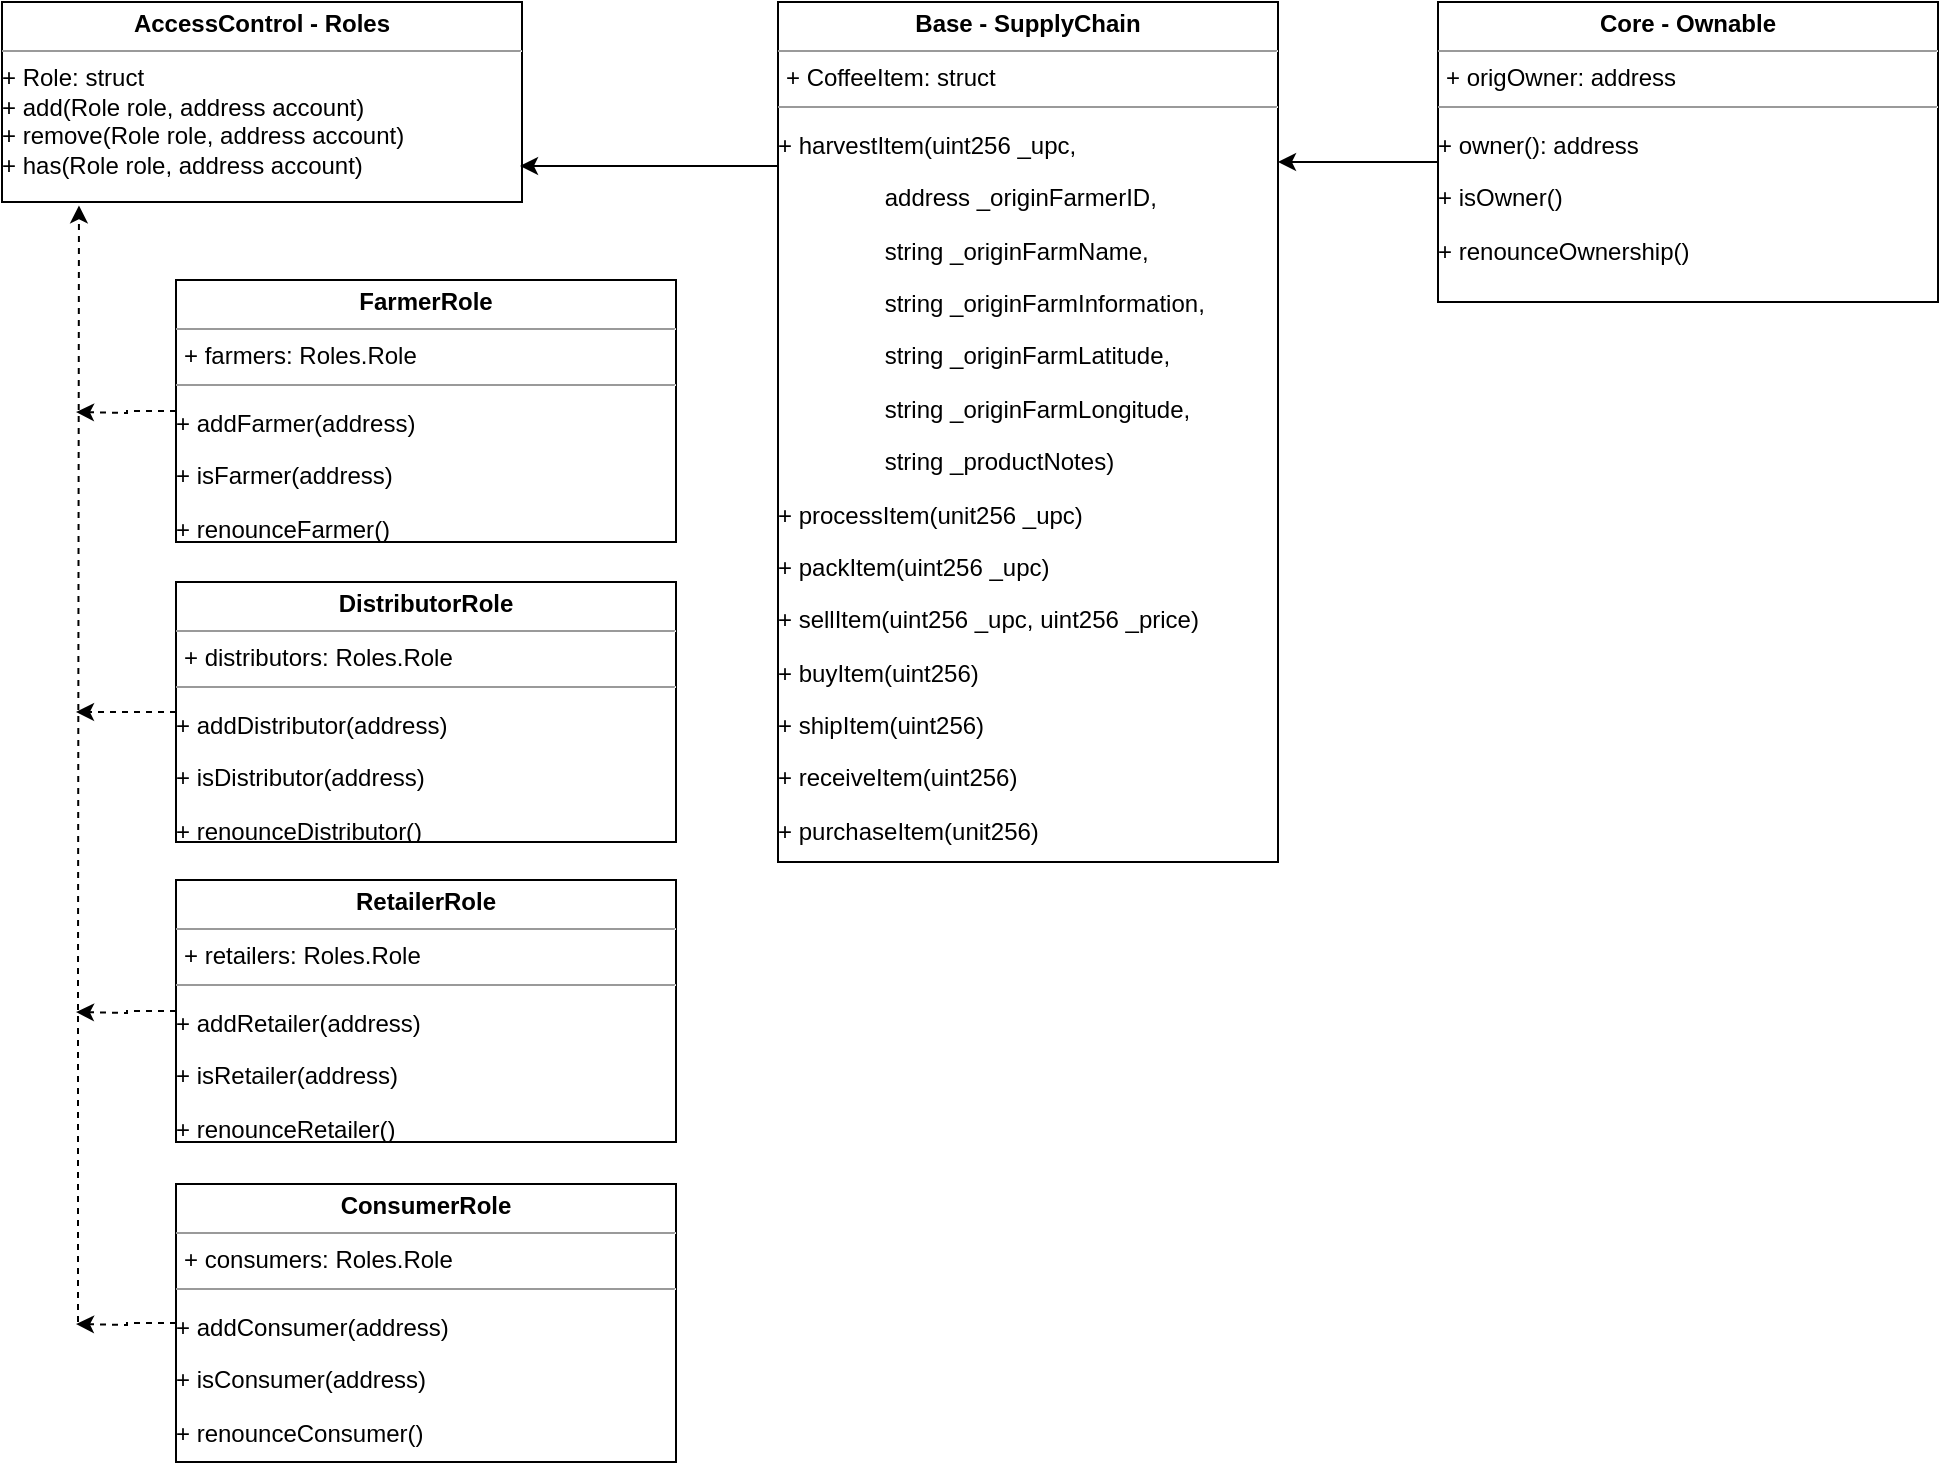 <mxfile version="10.6.2" type="device"><diagram name="Page-1" id="c4acf3e9-155e-7222-9cf6-157b1a14988f"><mxGraphModel dx="737" dy="478" grid="1" gridSize="10" guides="1" tooltips="1" connect="1" arrows="1" fold="1" page="1" pageScale="1" pageWidth="850" pageHeight="1100" background="#ffffff" math="0" shadow="0"><root><mxCell id="0"/><mxCell id="1" parent="0"/><mxCell id="bY0Wai431-hVD4sMRfJN-1" value="&lt;p style=&quot;margin: 0px ; margin-top: 4px ; text-align: center&quot;&gt;&lt;b&gt;AccessControl - Roles&lt;/b&gt;&lt;/p&gt;&lt;hr size=&quot;1&quot;&gt;&lt;div style=&quot;height: 2px&quot;&gt;&lt;div&gt;+ Role: struct&lt;/div&gt;&lt;div&gt;+ add(Role role, address account)&lt;/div&gt;&lt;div&gt;+ remove(Role role, address account)&lt;/div&gt;&lt;div&gt;+ has(Role role, address account)&lt;/div&gt;&lt;div&gt;&lt;br&gt;&lt;/div&gt;&lt;/div&gt;" style="verticalAlign=top;align=left;overflow=fill;fontSize=12;fontFamily=Helvetica;html=1;" parent="1" vertex="1"><mxGeometry x="23" y="30" width="260" height="100" as="geometry"/></mxCell><mxCell id="bY0Wai431-hVD4sMRfJN-14" value="" style="edgeStyle=orthogonalEdgeStyle;rounded=0;orthogonalLoop=1;jettySize=auto;html=1;strokeColor=#000000;" parent="1" source="bY0Wai431-hVD4sMRfJN-6" edge="1"><mxGeometry relative="1" as="geometry"><mxPoint x="282" y="112" as="targetPoint"/><Array as="points"><mxPoint x="350" y="112"/><mxPoint x="350" y="112"/></Array></mxGeometry></mxCell><mxCell id="bY0Wai431-hVD4sMRfJN-6" value="&lt;p style=&quot;margin: 0px ; margin-top: 4px ; text-align: center&quot;&gt;&lt;b&gt;Base - SupplyChain&lt;/b&gt;&lt;/p&gt;&lt;hr size=&quot;1&quot;&gt;&lt;p style=&quot;margin: 0px ; margin-left: 4px&quot;&gt;+ CoffeeItem: struct&lt;br&gt;&lt;/p&gt;&lt;hr size=&quot;1&quot;&gt;&lt;p&gt;+ harvestItem(&lt;span&gt;uint256&lt;/span&gt;&lt;span&gt; _upc,&amp;nbsp;&lt;/span&gt;&lt;/p&gt;&lt;p&gt;&lt;span&gt;&amp;nbsp; &amp;nbsp; &amp;nbsp; &amp;nbsp; &amp;nbsp; &amp;nbsp; &amp;nbsp; &amp;nbsp; address&lt;/span&gt;&lt;span&gt; _originFarmerID,&amp;nbsp;&lt;/span&gt;&lt;/p&gt;&lt;p&gt;&lt;span&gt;&amp;nbsp; &amp;nbsp; &amp;nbsp; &amp;nbsp; &amp;nbsp; &amp;nbsp; &amp;nbsp; &amp;nbsp; string&lt;/span&gt;&lt;span&gt; _originFarmName,&amp;nbsp;&lt;/span&gt;&lt;/p&gt;&lt;p&gt;&lt;span&gt;&amp;nbsp; &amp;nbsp; &amp;nbsp; &amp;nbsp; &amp;nbsp; &amp;nbsp; &amp;nbsp; &amp;nbsp; string&lt;/span&gt;&lt;span&gt; _originFarmInformation,&amp;nbsp;&lt;/span&gt;&lt;/p&gt;&lt;p&gt;&lt;span&gt;&amp;nbsp; &amp;nbsp; &amp;nbsp; &amp;nbsp; &amp;nbsp; &amp;nbsp; &amp;nbsp; &amp;nbsp; string&lt;/span&gt;&lt;span&gt;  _originFarmLatitude,&amp;nbsp;&lt;/span&gt;&lt;/p&gt;&lt;p&gt;&lt;span&gt;&amp;nbsp; &amp;nbsp; &amp;nbsp; &amp;nbsp; &amp;nbsp; &amp;nbsp; &amp;nbsp; &amp;nbsp; string&lt;/span&gt;&lt;span&gt;  _originFarmLongitude,&amp;nbsp;&lt;/span&gt;&lt;/p&gt;&lt;p&gt;&lt;span&gt;&amp;nbsp; &amp;nbsp; &amp;nbsp; &amp;nbsp; &amp;nbsp; &amp;nbsp; &amp;nbsp; &amp;nbsp; string&lt;/span&gt;&lt;span&gt;  _productNotes&lt;/span&gt;&lt;span&gt;)&lt;/span&gt;&lt;/p&gt;&lt;p&gt;+ processItem(unit256 _upc)&lt;/p&gt;&lt;p&gt;+ packItem(uint256 _upc)&lt;/p&gt;&lt;p&gt;&lt;span&gt;+ sellItem(uint256 _upc, uint256 _price)&lt;/span&gt;&lt;/p&gt;&lt;p&gt;+ buyItem(uint256)&lt;/p&gt;&lt;p&gt;+ shipItem(uint256)&lt;/p&gt;&lt;p&gt;+ receiveItem(uint256)&lt;/p&gt;&lt;p&gt;+ purchaseItem(unit256)&lt;/p&gt;" style="verticalAlign=top;align=left;overflow=fill;fontSize=12;fontFamily=Helvetica;html=1;" parent="1" vertex="1"><mxGeometry x="411" y="30" width="250" height="430" as="geometry"/></mxCell><mxCell id="bY0Wai431-hVD4sMRfJN-8" value="" style="edgeStyle=orthogonalEdgeStyle;rounded=0;orthogonalLoop=1;jettySize=auto;html=1;" parent="1" edge="1"><mxGeometry relative="1" as="geometry"><mxPoint x="741" y="110" as="sourcePoint"/><mxPoint x="661" y="110" as="targetPoint"/></mxGeometry></mxCell><mxCell id="bY0Wai431-hVD4sMRfJN-7" value="&lt;p style=&quot;margin: 0px ; margin-top: 4px ; text-align: center&quot;&gt;&lt;b&gt;Core - Ownable&lt;/b&gt;&lt;/p&gt;&lt;hr size=&quot;1&quot;&gt;&lt;p style=&quot;margin: 0px ; margin-left: 4px&quot;&gt;+ origOwner: address&lt;br&gt;&lt;/p&gt;&lt;hr size=&quot;1&quot;&gt;&lt;p&gt;+ owner(): address&lt;/p&gt;&lt;p&gt;+ isOwner()&lt;/p&gt;&lt;p&gt;+&amp;nbsp;&lt;span&gt;renounceOwnership&lt;/span&gt;&lt;span&gt;()&lt;/span&gt;&lt;/p&gt;" style="verticalAlign=top;align=left;overflow=fill;fontSize=12;fontFamily=Helvetica;html=1;" parent="1" vertex="1"><mxGeometry x="741" y="30" width="250" height="150" as="geometry"/></mxCell><mxCell id="hM6174cCbmQE1x1TfN1d-6" value="" style="edgeStyle=orthogonalEdgeStyle;rounded=0;orthogonalLoop=1;jettySize=auto;html=1;dashed=1;" edge="1" parent="1" source="bY0Wai431-hVD4sMRfJN-15"><mxGeometry relative="1" as="geometry"><mxPoint x="60" y="235" as="targetPoint"/></mxGeometry></mxCell><mxCell id="bY0Wai431-hVD4sMRfJN-15" value="&lt;p style=&quot;margin: 0px ; margin-top: 4px ; text-align: center&quot;&gt;&lt;b&gt;FarmerRole&lt;/b&gt;&lt;/p&gt;&lt;hr size=&quot;1&quot;&gt;&lt;p style=&quot;margin: 0px ; margin-left: 4px&quot;&gt;+ farmers: Roles.Role&lt;br&gt;&lt;/p&gt;&lt;hr size=&quot;1&quot;&gt;&lt;p&gt;+ addFarmer(address)&lt;/p&gt;&lt;p&gt;+ isFarmer(address)&lt;/p&gt;&lt;p&gt;+&amp;nbsp;&lt;span&gt;renounceFarmer&lt;/span&gt;&lt;span&gt;()&lt;/span&gt;&lt;/p&gt;&lt;p&gt;&lt;br&gt;&lt;/p&gt;&lt;p&gt;&lt;br&gt;&lt;/p&gt;" style="verticalAlign=top;align=left;overflow=fill;fontSize=12;fontFamily=Helvetica;html=1;" parent="1" vertex="1"><mxGeometry x="110" y="169" width="250" height="131" as="geometry"/></mxCell><mxCell id="hM6174cCbmQE1x1TfN1d-8" value="" style="edgeStyle=orthogonalEdgeStyle;rounded=0;orthogonalLoop=1;jettySize=auto;html=1;dashed=1;" edge="1" parent="1" source="bY0Wai431-hVD4sMRfJN-16"><mxGeometry relative="1" as="geometry"><mxPoint x="60" y="385" as="targetPoint"/></mxGeometry></mxCell><mxCell id="bY0Wai431-hVD4sMRfJN-16" value="&lt;p style=&quot;margin: 0px ; margin-top: 4px ; text-align: center&quot;&gt;&lt;b&gt;DistributorRole&lt;/b&gt;&lt;/p&gt;&lt;hr size=&quot;1&quot;&gt;&lt;p style=&quot;margin: 0px ; margin-left: 4px&quot;&gt;+ distributors: Roles.Role&lt;br&gt;&lt;/p&gt;&lt;hr size=&quot;1&quot;&gt;&lt;p&gt;+ addDistributor(address)&lt;/p&gt;&lt;p&gt;+ isDistributor(address)&lt;/p&gt;&lt;p&gt;+&amp;nbsp;renounceDistributor()&lt;/p&gt;&lt;p&gt;&lt;br&gt;&lt;/p&gt;" style="verticalAlign=top;align=left;overflow=fill;fontSize=12;fontFamily=Helvetica;html=1;" parent="1" vertex="1"><mxGeometry x="110" y="320" width="250" height="130" as="geometry"/></mxCell><mxCell id="hM6174cCbmQE1x1TfN1d-12" value="" style="edgeStyle=orthogonalEdgeStyle;rounded=0;orthogonalLoop=1;jettySize=auto;html=1;dashed=1;" edge="1" parent="1" source="bY0Wai431-hVD4sMRfJN-17"><mxGeometry relative="1" as="geometry"><mxPoint x="60" y="535" as="targetPoint"/></mxGeometry></mxCell><mxCell id="bY0Wai431-hVD4sMRfJN-17" value="&lt;p style=&quot;margin: 0px ; margin-top: 4px ; text-align: center&quot;&gt;&lt;b&gt;RetailerRole&lt;/b&gt;&lt;/p&gt;&lt;hr size=&quot;1&quot;&gt;&lt;p style=&quot;margin: 0px ; margin-left: 4px&quot;&gt;+ retailers: Roles.Role&lt;br&gt;&lt;/p&gt;&lt;hr size=&quot;1&quot;&gt;&lt;p&gt;+ addRetailer(address)&lt;/p&gt;&lt;p&gt;+ isRetailer(address)&lt;/p&gt;&lt;p&gt;+&amp;nbsp;renounceRetailer()&lt;/p&gt;&lt;p&gt;&lt;br&gt;&lt;/p&gt;" style="verticalAlign=top;align=left;overflow=fill;fontSize=12;fontFamily=Helvetica;html=1;" parent="1" vertex="1"><mxGeometry x="110" y="469" width="250" height="131" as="geometry"/></mxCell><mxCell id="hM6174cCbmQE1x1TfN1d-10" value="" style="edgeStyle=orthogonalEdgeStyle;rounded=0;orthogonalLoop=1;jettySize=auto;html=1;dashed=1;" edge="1" parent="1" source="bY0Wai431-hVD4sMRfJN-18"><mxGeometry relative="1" as="geometry"><mxPoint x="60" y="691" as="targetPoint"/></mxGeometry></mxCell><mxCell id="bY0Wai431-hVD4sMRfJN-18" value="&lt;p style=&quot;margin: 0px ; margin-top: 4px ; text-align: center&quot;&gt;&lt;b&gt;ConsumerRole&lt;/b&gt;&lt;/p&gt;&lt;hr size=&quot;1&quot;&gt;&lt;p style=&quot;margin: 0px ; margin-left: 4px&quot;&gt;+ consumers: Roles.Role&lt;br&gt;&lt;/p&gt;&lt;hr size=&quot;1&quot;&gt;&lt;p&gt;+ addConsumer(address)&lt;/p&gt;&lt;p&gt;+ isConsumer(address)&lt;/p&gt;&lt;p&gt;+&amp;nbsp;renounceConsumer()&lt;/p&gt;&lt;p&gt;&lt;br&gt;&lt;/p&gt;" style="verticalAlign=top;align=left;overflow=fill;fontSize=12;fontFamily=Helvetica;html=1;" parent="1" vertex="1"><mxGeometry x="110" y="621" width="250" height="139" as="geometry"/></mxCell><mxCell id="bY0Wai431-hVD4sMRfJN-33" value="" style="edgeStyle=orthogonalEdgeStyle;rounded=0;orthogonalLoop=1;jettySize=auto;html=1;strokeColor=#000000;entryX=0.148;entryY=1.017;entryDx=0;entryDy=0;entryPerimeter=0;dashed=1;" parent="1" target="bY0Wai431-hVD4sMRfJN-1" edge="1"><mxGeometry relative="1" as="geometry"><mxPoint x="61" y="690" as="sourcePoint"/><mxPoint x="22" y="535" as="targetPoint"/><Array as="points"><mxPoint x="61" y="520"/><mxPoint x="61" y="520"/></Array></mxGeometry></mxCell></root></mxGraphModel></diagram></mxfile>